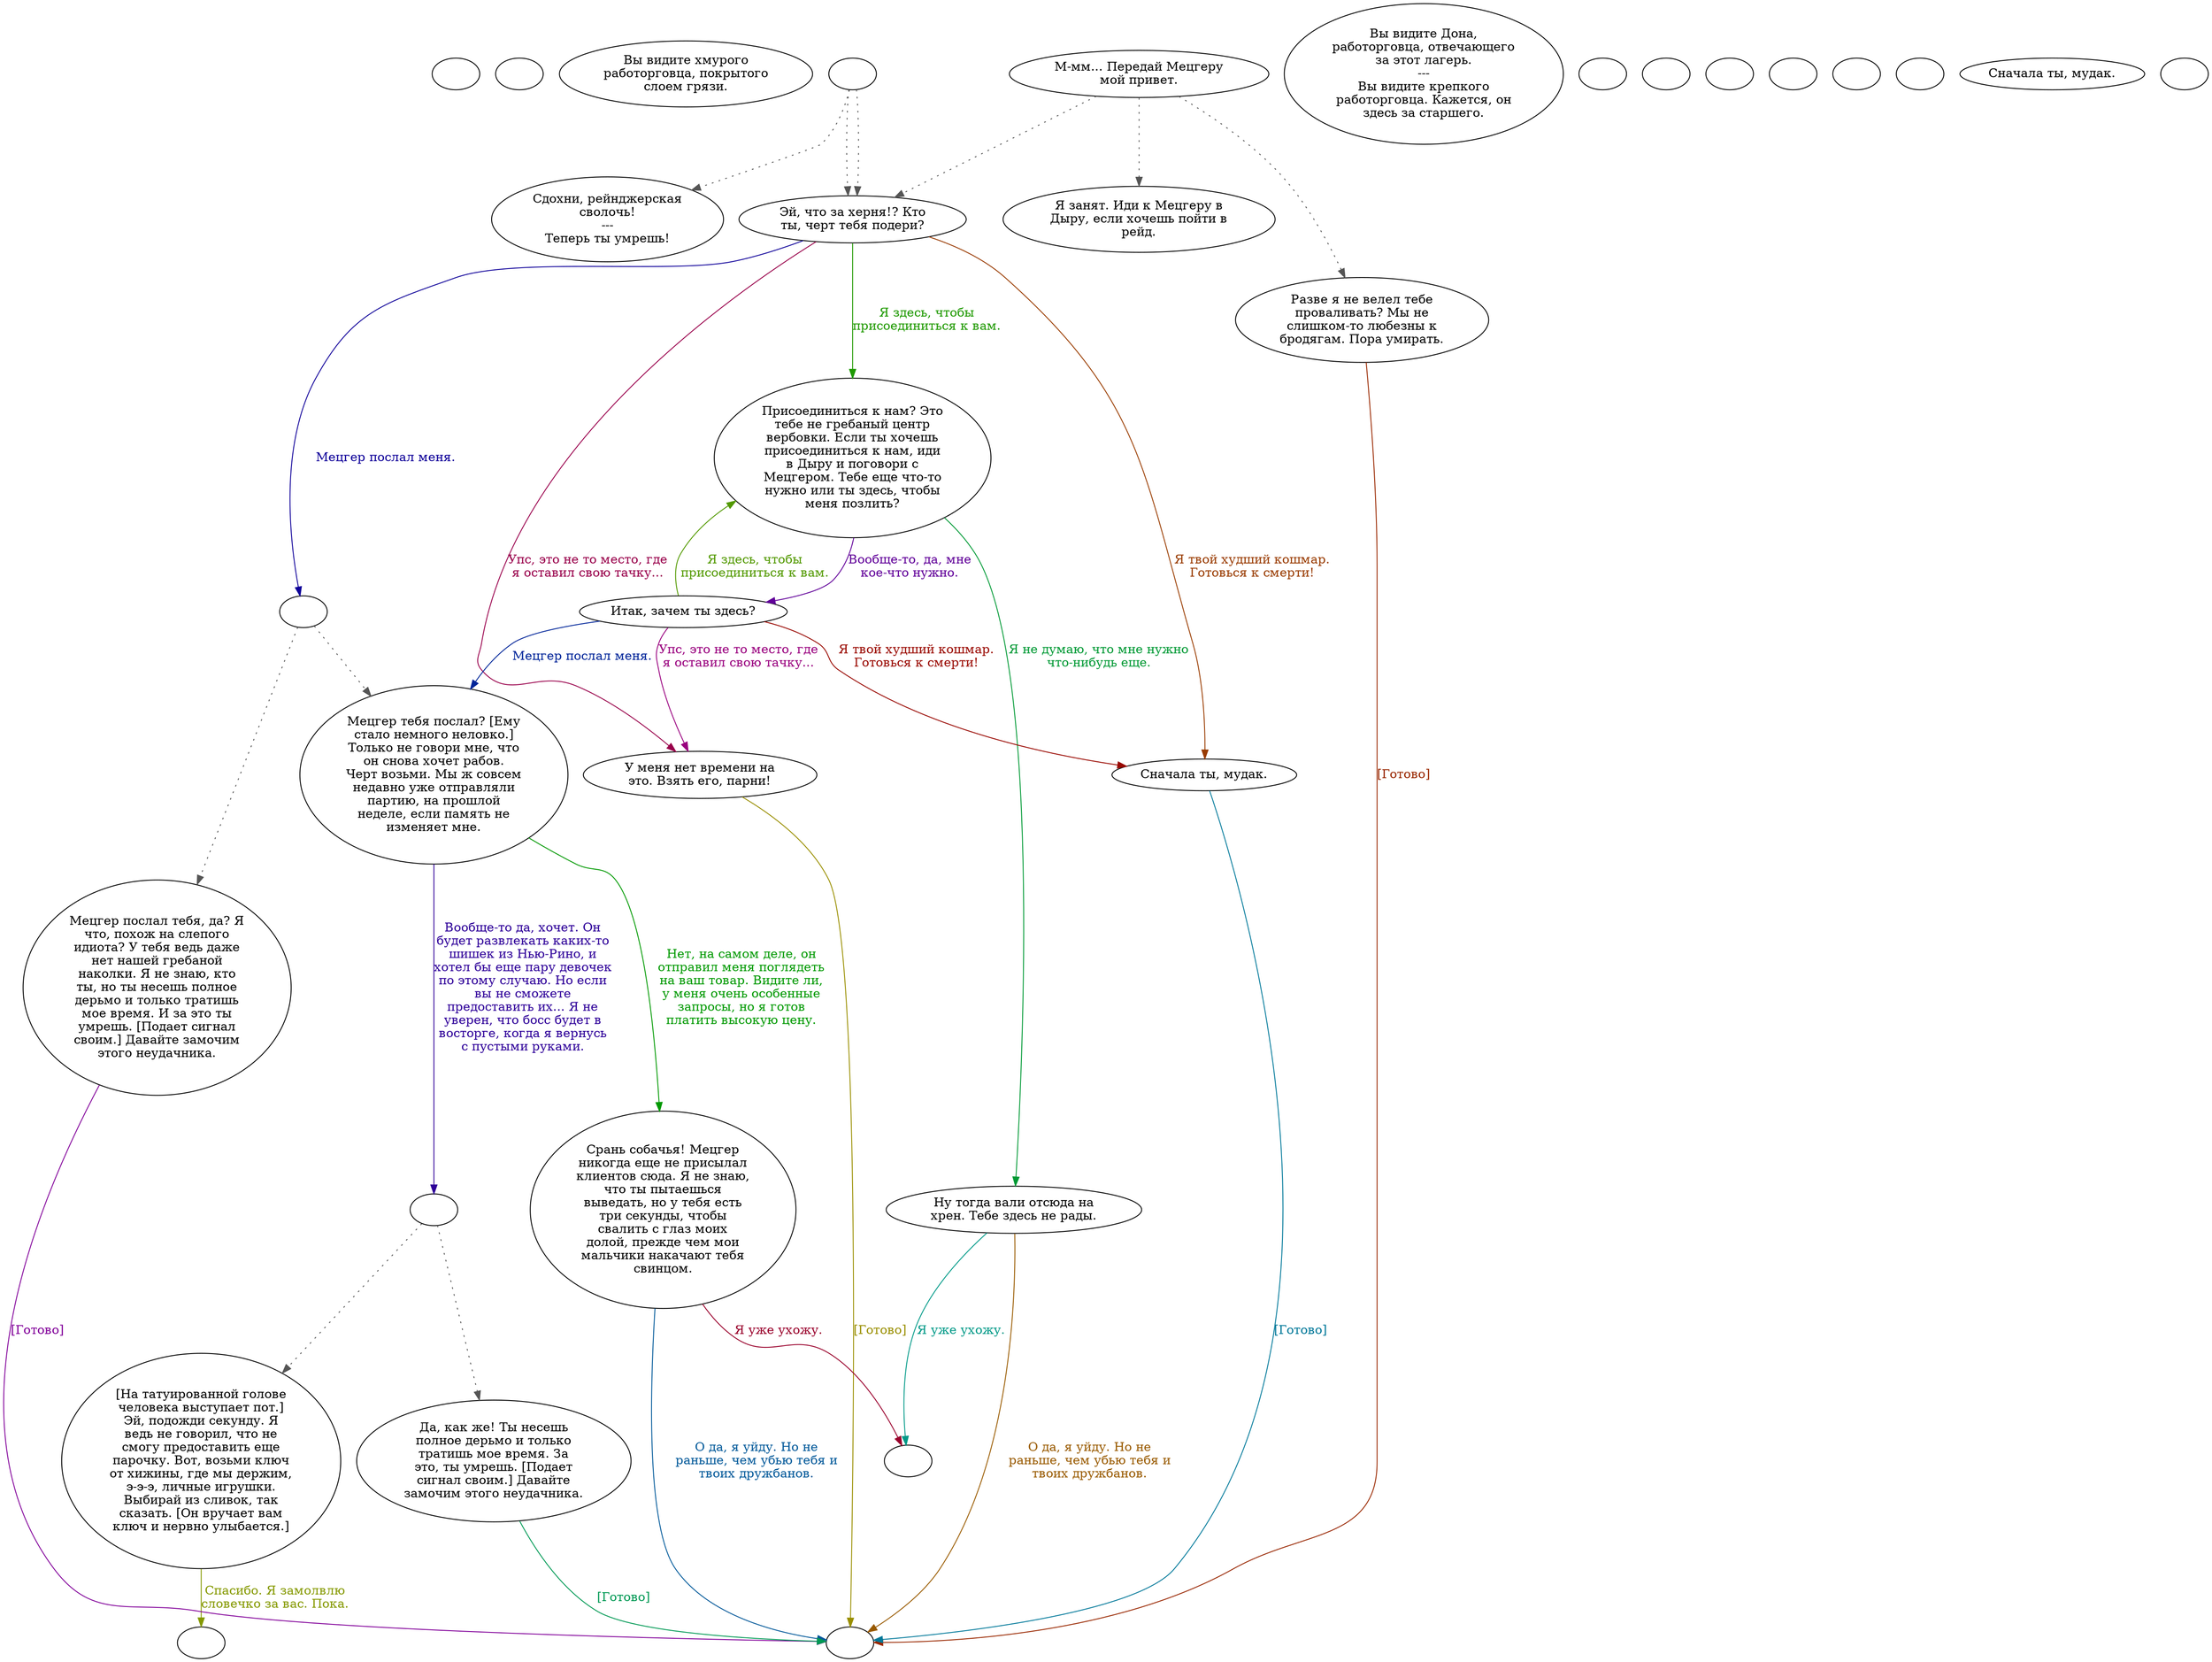 digraph slvcc1 {
  "start" [style=filled       fillcolor="#FFFFFF"       color="#000000"]
  "start" [label=""]
  "use_p_proc" [style=filled       fillcolor="#FFFFFF"       color="#000000"]
  "use_p_proc" [label=""]
  "look_at_p_proc" [style=filled       fillcolor="#FFFFFF"       color="#000000"]
  "look_at_p_proc" [label="Вы видите хмурого\nработорговца, покрытого\nслоем грязи."]
  "critter_p_proc" [style=filled       fillcolor="#FFFFFF"       color="#000000"]
  "critter_p_proc" -> "Node014" [style=dotted color="#555555"]
  "critter_p_proc" -> "Node001" [style=dotted color="#555555"]
  "critter_p_proc" -> "Node001" [style=dotted color="#555555"]
  "critter_p_proc" [label=""]
  "description_p_proc" [style=filled       fillcolor="#FFFFFF"       color="#000000"]
  "description_p_proc" [label="Вы видите Дона,\nработорговца, отвечающего\nза этот лагерь.\n---\nВы видите крепкого\nработорговца. Кажется, он\nздесь за старшего."]
  "use_skill_on_p_proc" [style=filled       fillcolor="#FFFFFF"       color="#000000"]
  "use_skill_on_p_proc" [label=""]
  "use_obj_on_p_proc" [style=filled       fillcolor="#FFFFFF"       color="#000000"]
  "use_obj_on_p_proc" [label=""]
  "damage_p_proc" [style=filled       fillcolor="#FFFFFF"       color="#000000"]
  "damage_p_proc" [label=""]
  "map_enter_p_proc" [style=filled       fillcolor="#FFFFFF"       color="#000000"]
  "map_enter_p_proc" [label=""]
  "map_update_p_proc" [style=filled       fillcolor="#FFFFFF"       color="#000000"]
  "map_update_p_proc" [label=""]
  "talk_p_proc" [style=filled       fillcolor="#FFFFFF"       color="#000000"]
  "talk_p_proc" -> "Node013" [style=dotted color="#555555"]
  "talk_p_proc" -> "Node012" [style=dotted color="#555555"]
  "talk_p_proc" -> "Node001" [style=dotted color="#555555"]
  "talk_p_proc" [label="М-мм... Передай Мецгеру\nмой привет."]
  "Node001" [style=filled       fillcolor="#FFFFFF"       color="#000000"]
  "Node001" [label="Эй, что за херня!? Кто\nты, черт тебя подери?"]
  "Node001" -> "Node002" [label="Я твой худший кошмар.\nГотовься к смерти!" color="#993B00" fontcolor="#993B00"]
  "Node001" -> "Node090" [label="Мецгер послал меня." color="#0E0099" fontcolor="#0E0099"]
  "Node001" -> "Node004" [label="Я здесь, чтобы\nприсоединиться к вам." color="#1E9900" fontcolor="#1E9900"]
  "Node001" -> "Node003" [label="Упс, это не то место, где\nя оставил свою тачку..." color="#99004B" fontcolor="#99004B"]
  "Node002" [style=filled       fillcolor="#FFFFFF"       color="#000000"]
  "Node002" [label="Сначала ты, мудак."]
  "Node002" -> "Node998" [label="[Готово]" color="#007899" fontcolor="#007899"]
  "Node003" [style=filled       fillcolor="#FFFFFF"       color="#000000"]
  "Node003" [label="У меня нет времени на\nэто. Взять его, парни!"]
  "Node003" -> "Node998" [label="[Готово]" color="#998E00" fontcolor="#998E00"]
  "Node004" [style=filled       fillcolor="#FFFFFF"       color="#000000"]
  "Node004" [label="Присоединиться к нам? Это\nтебе не гребаный центр\nвербовки. Если ты хочешь\nприсоединиться к нам, иди\nв Дыру и поговори с\nМецгером. Тебе еще что-то\nнужно или ты здесь, чтобы\nменя позлить?"]
  "Node004" -> "Node005" [label="Вообще-то, да, мне\nкое-что нужно." color="#610099" fontcolor="#610099"]
  "Node004" -> "Node006" [label="Я не думаю, что мне нужно\nчто-нибудь еще." color="#009934" fontcolor="#009934"]
  "Node005" [style=filled       fillcolor="#FFFFFF"       color="#000000"]
  "Node005" [label="Итак, зачем ты здесь?"]
  "Node005" -> "Node002" [label="Я твой худший кошмар.\nГотовься к смерти!" color="#990800" fontcolor="#990800"]
  "Node005" -> "Node007" [label="Мецгер послал меня." color="#002599" fontcolor="#002599"]
  "Node005" -> "Node004" [label="Я здесь, чтобы\nприсоединиться к вам." color="#529900" fontcolor="#529900"]
  "Node005" -> "Node003" [label="Упс, это не то место, где\nя оставил свою тачку..." color="#99007E" fontcolor="#99007E"]
  "Node006" [style=filled       fillcolor="#FFFFFF"       color="#000000"]
  "Node006" [label="Ну тогда вали отсюда на\nхрен. Тебе здесь не рады."]
  "Node006" -> "Node093" [label="Я уже ухожу." color="#009987" fontcolor="#009987"]
  "Node006" -> "Node998" [label="О да, я уйду. Но не\nраньше, чем убью тебя и\nтвоих дружбанов." color="#995A00" fontcolor="#995A00"]
  "Node007" [style=filled       fillcolor="#FFFFFF"       color="#000000"]
  "Node007" [label="Мецгер тебя послал? [Ему\nстало немного неловко.]\nТолько не говори мне, что\nон снова хочет рабов.\nЧерт возьми. Мы ж совсем\nнедавно уже отправляли\nпартию, на прошлой\nнеделе, если память не\nизменяет мне."]
  "Node007" -> "Node091" [label="Вообще-то да, хочет. Он\nбудет развлекать каких-то\nшишек из Нью-Рино, и\nхотел бы еще пару девочек\nпо этому случаю. Но если\nвы не сможете\nпредоставить их... Я не\nуверен, что босс будет в\nвосторге, когда я вернусь\nс пустыми руками." color="#2E0099" fontcolor="#2E0099"]
  "Node007" -> "Node007a" [label="Нет, на самом деле, он\nотправил меня поглядеть\nна ваш товар. Видите ли,\nу меня очень особенные\nзапросы, но я готов\nплатить высокую цену." color="#009901" fontcolor="#009901"]
  "Node007a" [style=filled       fillcolor="#FFFFFF"       color="#000000"]
  "Node007a" [label="Срань собачья! Мецгер\nникогда еще не присылал\nклиентов сюда. Я не знаю,\nчто ты пытаешься\nвыведать, но у тебя есть\nтри секунды, чтобы\nсвалить с глаз моих\nдолой, прежде чем мои\nмальчики накачают тебя\nсвинцом."]
  "Node007a" -> "Node093" [label="Я уже ухожу." color="#99002B" fontcolor="#99002B"]
  "Node007a" -> "Node998" [label="О да, я уйду. Но не\nраньше, чем убью тебя и\nтвоих дружбанов." color="#005899" fontcolor="#005899"]
  "Node008" [style=filled       fillcolor="#FFFFFF"       color="#000000"]
  "Node008" [label="[На татуированной голове\nчеловека выступает пот.]\nЭй, подожди секунду. Я\nведь не говорил, что не\nсмогу предоставить еще\nпарочку. Вот, возьми ключ\nот хижины, где мы держим,\nэ-э-э, личные игрушки.\nВыбирай из сливок, так\nсказать. [Он вручает вам\nключ и нервно улыбается.]"]
  "Node008" -> "Node092" [label="Спасибо. Я замолвлю\nсловечко за вас. Пока." color="#859900" fontcolor="#859900"]
  "Node009" [style=filled       fillcolor="#FFFFFF"       color="#000000"]
  "Node009" [label="Мецгер послал тебя, да? Я\nчто, похож на слепого\nидиота? У тебя ведь даже\nнет нашей гребаной\nнаколки. Я не знаю, кто\nты, но ты несешь полное\nдерьмо и только тратишь\nмое время. И за это ты\nумрешь. [Подает сигнал\nсвоим.] Давайте замочим\nэтого неудачника."]
  "Node009" -> "Node998" [label="[Готово]" color="#810099" fontcolor="#810099"]
  "Node010" [style=filled       fillcolor="#FFFFFF"       color="#000000"]
  "Node010" [label="Да, как же! Ты несешь\nполное дерьмо и только\nтратишь мое время. За\nэто, ты умрешь. [Подает\nсигнал своим.] Давайте\nзамочим этого неудачника."]
  "Node010" -> "Node998" [label="[Готово]" color="#009954" fontcolor="#009954"]
  "Node012" [style=filled       fillcolor="#FFFFFF"       color="#000000"]
  "Node012" [label="Разве я не велел тебе\nпроваливать? Мы не\nслишком-то любезны к\nбродягам. Пора умирать."]
  "Node012" -> "Node998" [label="[Готово]" color="#992700" fontcolor="#992700"]
  "Node013" [style=filled       fillcolor="#FFFFFF"       color="#000000"]
  "Node013" [label="Я занят. Иди к Мецгеру в\nДыру, если хочешь пойти в\nрейд."]
  "Node014" [style=filled       fillcolor="#FFFFFF"       color="#000000"]
  "Node014" [label="Сдохни, рейнджерская\nсволочь!\n---\nТеперь ты умрешь!"]
  "Node998" [style=filled       fillcolor="#FFFFFF"       color="#000000"]
  "Node998" [label=""]
  "Node090" [style=filled       fillcolor="#FFFFFF"       color="#000000"]
  "Node090" -> "Node007" [style=dotted color="#555555"]
  "Node090" -> "Node009" [style=dotted color="#555555"]
  "Node090" [label=""]
  "Node091" [style=filled       fillcolor="#FFFFFF"       color="#000000"]
  "Node091" -> "Node008" [style=dotted color="#555555"]
  "Node091" -> "Node010" [style=dotted color="#555555"]
  "Node091" [label=""]
  "Node092" [style=filled       fillcolor="#FFFFFF"       color="#000000"]
  "Node092" [label=""]
  "Node093" [style=filled       fillcolor="#FFFFFF"       color="#000000"]
  "Node093" [label=""]
  "timed_event_p_proc" [style=filled       fillcolor="#FFFFFF"       color="#000000"]
  "timed_event_p_proc" [label=""]
  "destroy_p_proc" [style=filled       fillcolor="#FFFFFF"       color="#000000"]
  "destroy_p_proc" [label="Сначала ты, мудак."]
  "pickup_p_proc" [style=filled       fillcolor="#FFFFFF"       color="#000000"]
  "pickup_p_proc" [label=""]
}